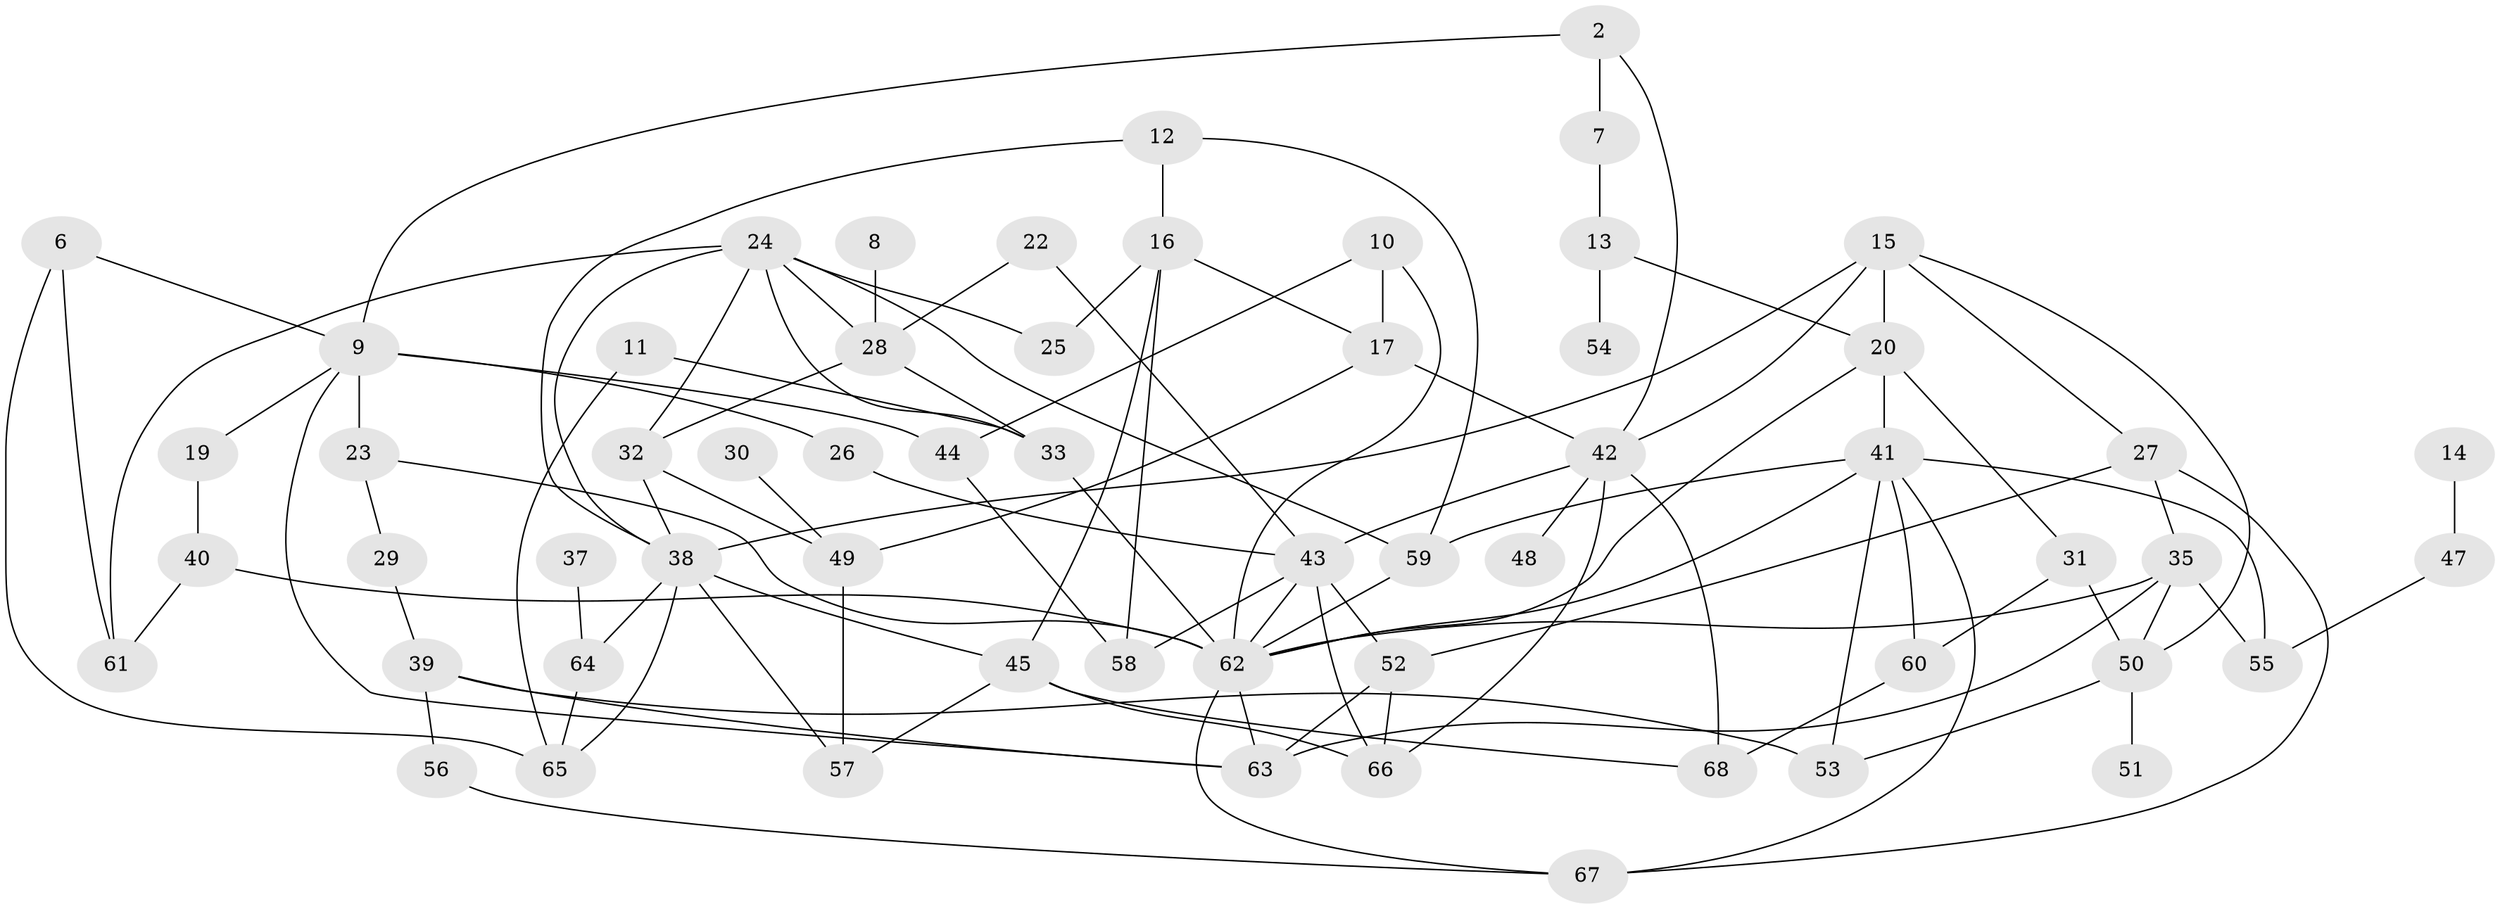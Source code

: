 // original degree distribution, {3: 0.2246376811594203, 5: 0.06521739130434782, 0: 0.07246376811594203, 4: 0.16666666666666666, 2: 0.2246376811594203, 6: 0.036231884057971016, 1: 0.1956521739130435, 7: 0.007246376811594203, 10: 0.007246376811594203}
// Generated by graph-tools (version 1.1) at 2025/00/03/09/25 03:00:44]
// undirected, 59 vertices, 107 edges
graph export_dot {
graph [start="1"]
  node [color=gray90,style=filled];
  2;
  6;
  7;
  8;
  9;
  10;
  11;
  12;
  13;
  14;
  15;
  16;
  17;
  19;
  20;
  22;
  23;
  24;
  25;
  26;
  27;
  28;
  29;
  30;
  31;
  32;
  33;
  35;
  37;
  38;
  39;
  40;
  41;
  42;
  43;
  44;
  45;
  47;
  48;
  49;
  50;
  51;
  52;
  53;
  54;
  55;
  56;
  57;
  58;
  59;
  60;
  61;
  62;
  63;
  64;
  65;
  66;
  67;
  68;
  2 -- 7 [weight=1.0];
  2 -- 9 [weight=1.0];
  2 -- 42 [weight=1.0];
  6 -- 9 [weight=1.0];
  6 -- 61 [weight=1.0];
  6 -- 65 [weight=1.0];
  7 -- 13 [weight=1.0];
  8 -- 28 [weight=1.0];
  9 -- 19 [weight=1.0];
  9 -- 23 [weight=1.0];
  9 -- 26 [weight=1.0];
  9 -- 44 [weight=1.0];
  9 -- 63 [weight=1.0];
  10 -- 17 [weight=1.0];
  10 -- 44 [weight=1.0];
  10 -- 62 [weight=1.0];
  11 -- 33 [weight=1.0];
  11 -- 65 [weight=1.0];
  12 -- 16 [weight=1.0];
  12 -- 38 [weight=1.0];
  12 -- 59 [weight=1.0];
  13 -- 20 [weight=1.0];
  13 -- 54 [weight=1.0];
  14 -- 47 [weight=1.0];
  15 -- 20 [weight=1.0];
  15 -- 27 [weight=1.0];
  15 -- 38 [weight=1.0];
  15 -- 42 [weight=1.0];
  15 -- 50 [weight=1.0];
  16 -- 17 [weight=1.0];
  16 -- 25 [weight=1.0];
  16 -- 45 [weight=1.0];
  16 -- 58 [weight=1.0];
  17 -- 42 [weight=1.0];
  17 -- 49 [weight=1.0];
  19 -- 40 [weight=1.0];
  20 -- 31 [weight=1.0];
  20 -- 41 [weight=1.0];
  20 -- 62 [weight=1.0];
  22 -- 28 [weight=1.0];
  22 -- 43 [weight=1.0];
  23 -- 29 [weight=1.0];
  23 -- 62 [weight=2.0];
  24 -- 25 [weight=1.0];
  24 -- 28 [weight=1.0];
  24 -- 32 [weight=1.0];
  24 -- 33 [weight=1.0];
  24 -- 38 [weight=1.0];
  24 -- 59 [weight=1.0];
  24 -- 61 [weight=2.0];
  26 -- 43 [weight=1.0];
  27 -- 35 [weight=1.0];
  27 -- 52 [weight=1.0];
  27 -- 67 [weight=1.0];
  28 -- 32 [weight=1.0];
  28 -- 33 [weight=1.0];
  29 -- 39 [weight=1.0];
  30 -- 49 [weight=1.0];
  31 -- 50 [weight=2.0];
  31 -- 60 [weight=1.0];
  32 -- 38 [weight=1.0];
  32 -- 49 [weight=1.0];
  33 -- 62 [weight=1.0];
  35 -- 50 [weight=1.0];
  35 -- 55 [weight=1.0];
  35 -- 62 [weight=1.0];
  35 -- 63 [weight=1.0];
  37 -- 64 [weight=1.0];
  38 -- 45 [weight=1.0];
  38 -- 57 [weight=1.0];
  38 -- 64 [weight=1.0];
  38 -- 65 [weight=1.0];
  39 -- 53 [weight=2.0];
  39 -- 56 [weight=1.0];
  39 -- 63 [weight=2.0];
  40 -- 61 [weight=1.0];
  40 -- 62 [weight=1.0];
  41 -- 53 [weight=1.0];
  41 -- 55 [weight=1.0];
  41 -- 59 [weight=1.0];
  41 -- 60 [weight=1.0];
  41 -- 62 [weight=1.0];
  41 -- 67 [weight=1.0];
  42 -- 43 [weight=2.0];
  42 -- 48 [weight=1.0];
  42 -- 66 [weight=1.0];
  42 -- 68 [weight=1.0];
  43 -- 52 [weight=1.0];
  43 -- 58 [weight=1.0];
  43 -- 62 [weight=1.0];
  43 -- 66 [weight=1.0];
  44 -- 58 [weight=1.0];
  45 -- 57 [weight=1.0];
  45 -- 66 [weight=1.0];
  45 -- 68 [weight=1.0];
  47 -- 55 [weight=1.0];
  49 -- 57 [weight=1.0];
  50 -- 51 [weight=1.0];
  50 -- 53 [weight=1.0];
  52 -- 63 [weight=1.0];
  52 -- 66 [weight=1.0];
  56 -- 67 [weight=1.0];
  59 -- 62 [weight=1.0];
  60 -- 68 [weight=1.0];
  62 -- 63 [weight=1.0];
  62 -- 67 [weight=1.0];
  64 -- 65 [weight=1.0];
}
